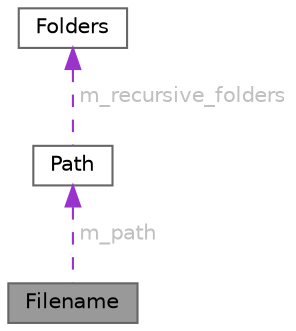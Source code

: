 digraph "Filename"
{
 // LATEX_PDF_SIZE
  bgcolor="transparent";
  edge [fontname=Helvetica,fontsize=10,labelfontname=Helvetica,labelfontsize=10];
  node [fontname=Helvetica,fontsize=10,shape=box,height=0.2,width=0.4];
  Node1 [id="Node000001",label="Filename",height=0.2,width=0.4,color="gray40", fillcolor="grey60", style="filled", fontcolor="black",tooltip=" "];
  Node2 -> Node1 [id="edge1_Node000001_Node000002",dir="back",color="darkorchid3",style="dashed",tooltip=" ",label=" m_path",fontcolor="grey" ];
  Node2 [id="Node000002",label="Path",height=0.2,width=0.4,color="gray40", fillcolor="white", style="filled",URL="$class_path.html",tooltip="Object used to hold the complete path of a giver folder."];
  Node3 -> Node2 [id="edge2_Node000002_Node000003",dir="back",color="darkorchid3",style="dashed",tooltip=" ",label=" m_recursive_folders",fontcolor="grey" ];
  Node3 [id="Node000003",label="Folders",height=0.2,width=0.4,color="gray40", fillcolor="white", style="filled",URL="$class_folders.html",tooltip="Object used to hold a list of folders."];
}
